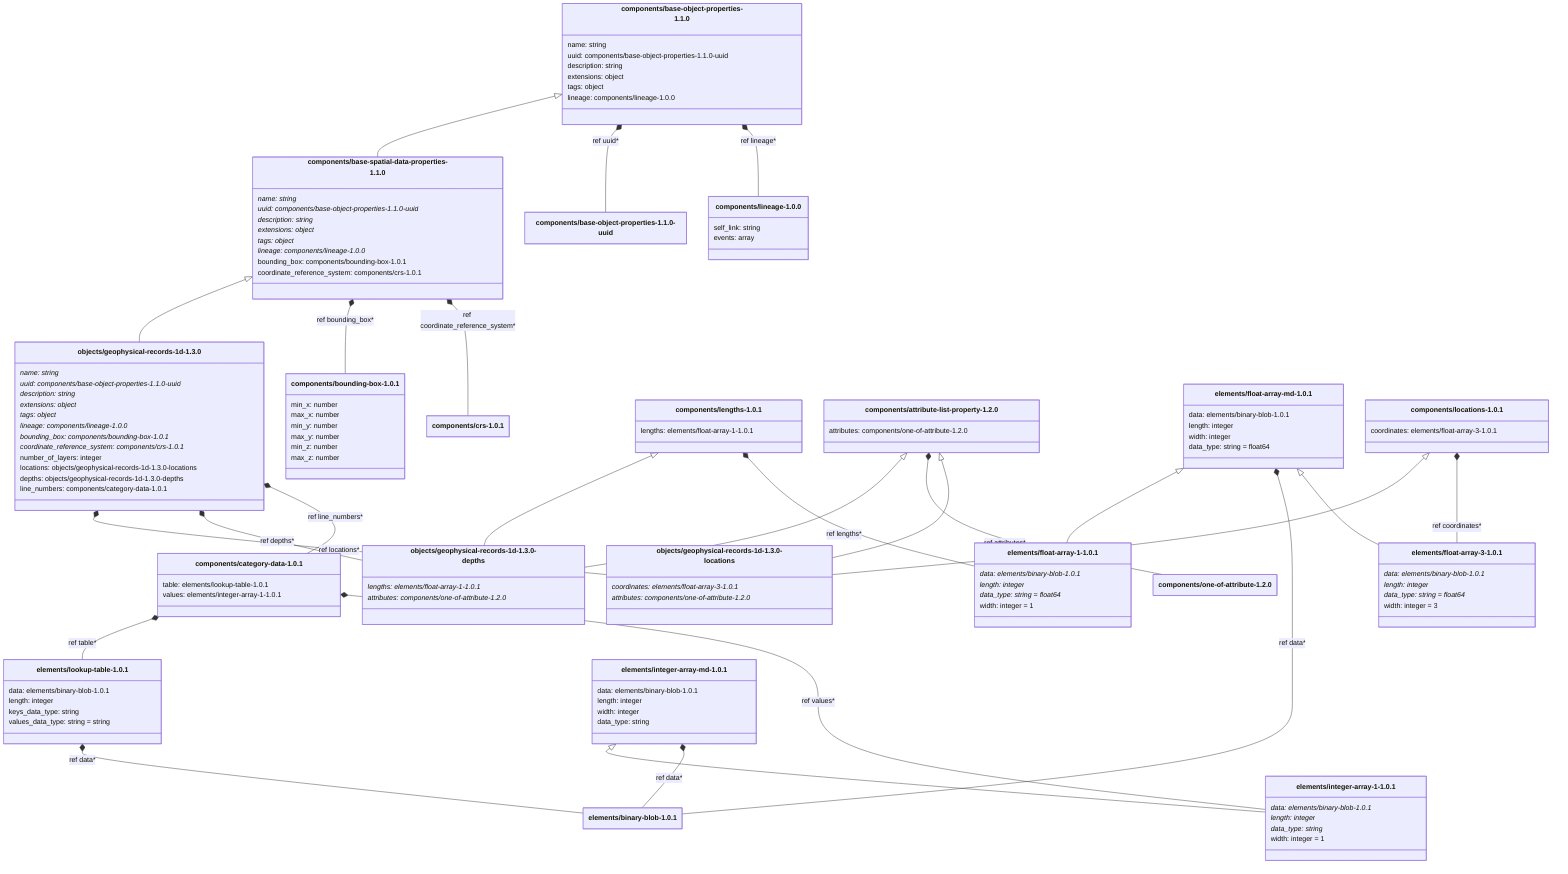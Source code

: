 ---
config:
    class:
        hideEmptyMembersBox: true
---

classDiagram
    class `components/base-object-properties-1.1.0`:::schemaComponent {
        name: string
        uuid: components/base-object-properties-1.1.0-uuid
        description: string
        extensions: object
        tags: object
        lineage: components/lineage-1.0.0
    }
    class `components/base-spatial-data-properties-1.1.0`:::schemaComponent {
        name: string*
        uuid: components/base-object-properties-1.1.0-uuid*
        description: string*
        extensions: object*
        tags: object*
        lineage: components/lineage-1.0.0*
        bounding_box: components/bounding-box-1.0.1
        coordinate_reference_system: components/crs-1.0.1
    }
    `components/base-object-properties-1.1.0` <|-- `components/base-spatial-data-properties-1.1.0`
    class `objects/geophysical-records-1d-1.3.0`:::schemaObject {
        name: string*
        uuid: components/base-object-properties-1.1.0-uuid*
        description: string*
        extensions: object*
        tags: object*
        lineage: components/lineage-1.0.0*
        bounding_box: components/bounding-box-1.0.1*
        coordinate_reference_system: components/crs-1.0.1*
        number_of_layers: integer
        locations: objects/geophysical-records-1d-1.3.0-locations
        depths: objects/geophysical-records-1d-1.3.0-depths
        line_numbers: components/category-data-1.0.1
    }
    `components/base-spatial-data-properties-1.1.0` <|-- `objects/geophysical-records-1d-1.3.0`
    `components/base-object-properties-1.1.0` *-- `components/base-object-properties-1.1.0-uuid` : ref uuid*
    `components/base-object-properties-1.1.0` *-- `components/lineage-1.0.0` : ref lineage*
    `components/base-spatial-data-properties-1.1.0` *-- `components/bounding-box-1.0.1` : ref bounding_box*
    `components/base-spatial-data-properties-1.1.0` *-- `components/crs-1.0.1` : ref coordinate_reference_system*
    `objects/geophysical-records-1d-1.3.0` *-- `objects/geophysical-records-1d-1.3.0-locations` : ref locations*
    `objects/geophysical-records-1d-1.3.0` *-- `objects/geophysical-records-1d-1.3.0-depths` : ref depths*
    `objects/geophysical-records-1d-1.3.0` *-- `components/category-data-1.0.1` : ref line_numbers*
    class `components/lengths-1.0.1`:::schemaComponent {
        lengths: elements/float-array-1-1.0.1
    }
    class `components/attribute-list-property-1.2.0`:::schemaComponent {
        attributes: components/one-of-attribute-1.2.0
    }
    class `objects/geophysical-records-1d-1.3.0-depths`:::schemaImplicit {
        lengths: elements/float-array-1-1.0.1*
        attributes: components/one-of-attribute-1.2.0*
    }
    `components/lengths-1.0.1` <|-- `objects/geophysical-records-1d-1.3.0-depths`
    `components/attribute-list-property-1.2.0` <|-- `objects/geophysical-records-1d-1.3.0-depths`
    `components/lengths-1.0.1` *-- `elements/float-array-1-1.0.1` : ref lengths*
    `components/attribute-list-property-1.2.0` *-- `components/one-of-attribute-1.2.0` : ref attributes*
    class `elements/float-array-md-1.0.1`:::schemaElement {
        data: elements/binary-blob-1.0.1
        length: integer
        width: integer
        data_type: string = float64
    }
    class `elements/float-array-1-1.0.1`:::schemaElement {
        data: elements/binary-blob-1.0.1*
        length: integer*
        data_type: string = float64*
        width: integer = 1
    }
    `elements/float-array-md-1.0.1` <|-- `elements/float-array-1-1.0.1`
    `elements/float-array-md-1.0.1` *-- `elements/binary-blob-1.0.1` : ref data*
    class `elements/binary-blob-1.0.1`:::schemaElement {
    }
    class `components/one-of-attribute-1.2.0`:::schemaComponent {
    }
    class `components/lineage-1.0.0`:::schemaComponent {
        self_link: string
        events: array
    }
    class `components/bounding-box-1.0.1`:::schemaComponent {
        min_x: number
        max_x: number
        min_y: number
        max_y: number
        min_z: number
        max_z: number
    }
    class `components/base-object-properties-1.1.0-uuid`:::schemaImplicit {
    }
    class `components/category-data-1.0.1`:::schemaComponent {
        table: elements/lookup-table-1.0.1
        values: elements/integer-array-1-1.0.1
    }
    `components/category-data-1.0.1` *-- `elements/lookup-table-1.0.1` : ref table*
    `components/category-data-1.0.1` *-- `elements/integer-array-1-1.0.1` : ref values*
    class `elements/lookup-table-1.0.1`:::schemaElement {
        data: elements/binary-blob-1.0.1
        length: integer
        keys_data_type: string
        values_data_type: string = string
    }
    `elements/lookup-table-1.0.1` *-- `elements/binary-blob-1.0.1` : ref data*
    class `elements/integer-array-md-1.0.1`:::schemaElement {
        data: elements/binary-blob-1.0.1
        length: integer
        width: integer
        data_type: string
    }
    class `elements/integer-array-1-1.0.1`:::schemaElement {
        data: elements/binary-blob-1.0.1*
        length: integer*
        data_type: string*
        width: integer = 1
    }
    `elements/integer-array-md-1.0.1` <|-- `elements/integer-array-1-1.0.1`
    `elements/integer-array-md-1.0.1` *-- `elements/binary-blob-1.0.1` : ref data*
    class `components/locations-1.0.1`:::schemaComponent {
        coordinates: elements/float-array-3-1.0.1
    }
    class `objects/geophysical-records-1d-1.3.0-locations`:::schemaImplicit {
        coordinates: elements/float-array-3-1.0.1*
        attributes: components/one-of-attribute-1.2.0*
    }
    `components/locations-1.0.1` <|-- `objects/geophysical-records-1d-1.3.0-locations`
    `components/attribute-list-property-1.2.0` <|-- `objects/geophysical-records-1d-1.3.0-locations`
    `components/locations-1.0.1` *-- `elements/float-array-3-1.0.1` : ref coordinates*
    class `elements/float-array-3-1.0.1`:::schemaElement {
        data: elements/binary-blob-1.0.1*
        length: integer*
        data_type: string = float64*
        width: integer = 3
    }
    `elements/float-array-md-1.0.1` <|-- `elements/float-array-3-1.0.1`
    class `components/crs-1.0.1`:::schemaComponent {
    }
